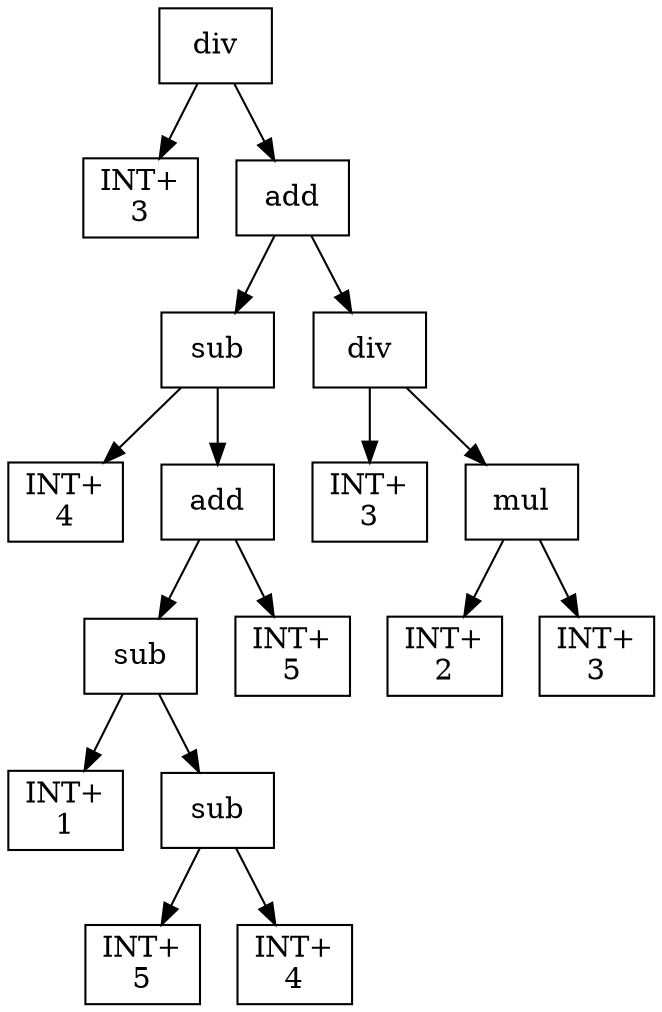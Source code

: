 digraph expr {
  node [shape=box];
  n1 [label="div"];
  n2 [label="INT+\n3"];
  n3 [label="add"];
  n4 [label="sub"];
  n5 [label="INT+\n4"];
  n6 [label="add"];
  n7 [label="sub"];
  n8 [label="INT+\n1"];
  n9 [label="sub"];
  n10 [label="INT+\n5"];
  n11 [label="INT+\n4"];
  n9 -> n10;
  n9 -> n11;
  n7 -> n8;
  n7 -> n9;
  n12 [label="INT+\n5"];
  n6 -> n7;
  n6 -> n12;
  n4 -> n5;
  n4 -> n6;
  n13 [label="div"];
  n14 [label="INT+\n3"];
  n15 [label="mul"];
  n16 [label="INT+\n2"];
  n17 [label="INT+\n3"];
  n15 -> n16;
  n15 -> n17;
  n13 -> n14;
  n13 -> n15;
  n3 -> n4;
  n3 -> n13;
  n1 -> n2;
  n1 -> n3;
}
